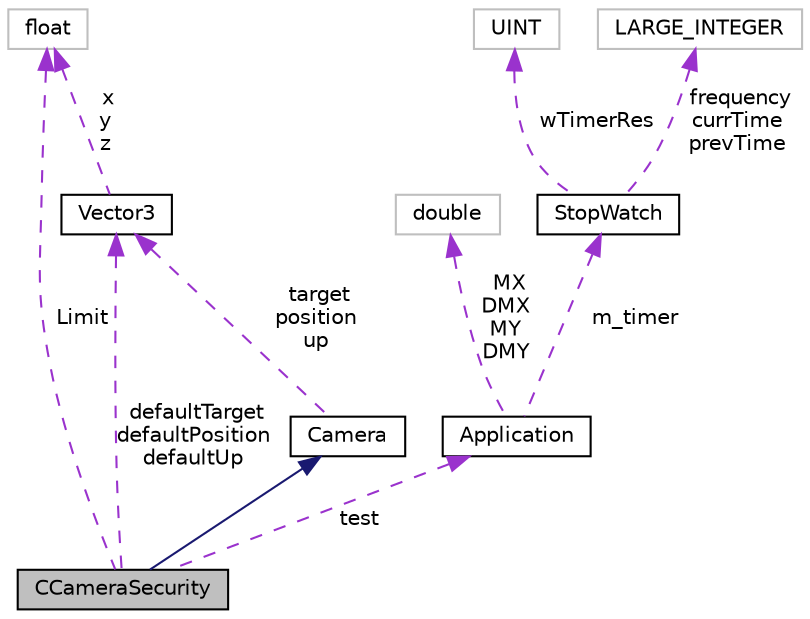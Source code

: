 digraph "CCameraSecurity"
{
  bgcolor="transparent";
  edge [fontname="Helvetica",fontsize="10",labelfontname="Helvetica",labelfontsize="10"];
  node [fontname="Helvetica",fontsize="10",shape=record];
  Node1 [label="CCameraSecurity",height=0.2,width=0.4,color="black", fillcolor="grey75", style="filled", fontcolor="black"];
  Node2 -> Node1 [dir="back",color="midnightblue",fontsize="10",style="solid",fontname="Helvetica"];
  Node2 [label="Camera",height=0.2,width=0.4,color="black",URL="$classCamera.html"];
  Node3 -> Node2 [dir="back",color="darkorchid3",fontsize="10",style="dashed",label=" target\nposition\nup" ,fontname="Helvetica"];
  Node3 [label="Vector3",height=0.2,width=0.4,color="black",URL="$structVector3.html",tooltip="Defines a 3D vector and its methods. "];
  Node4 -> Node3 [dir="back",color="darkorchid3",fontsize="10",style="dashed",label=" x\ny\nz" ,fontname="Helvetica"];
  Node4 [label="float",height=0.2,width=0.4,color="grey75"];
  Node4 -> Node1 [dir="back",color="darkorchid3",fontsize="10",style="dashed",label=" Limit" ,fontname="Helvetica"];
  Node5 -> Node1 [dir="back",color="darkorchid3",fontsize="10",style="dashed",label=" test" ,fontname="Helvetica"];
  Node5 [label="Application",height=0.2,width=0.4,color="black",URL="$classApplication.html"];
  Node6 -> Node5 [dir="back",color="darkorchid3",fontsize="10",style="dashed",label=" MX\nDMX\nMY\nDMY" ,fontname="Helvetica"];
  Node6 [label="double",height=0.2,width=0.4,color="grey75"];
  Node7 -> Node5 [dir="back",color="darkorchid3",fontsize="10",style="dashed",label=" m_timer" ,fontname="Helvetica"];
  Node7 [label="StopWatch",height=0.2,width=0.4,color="black",URL="$classStopWatch.html"];
  Node8 -> Node7 [dir="back",color="darkorchid3",fontsize="10",style="dashed",label=" wTimerRes" ,fontname="Helvetica"];
  Node8 [label="UINT",height=0.2,width=0.4,color="grey75"];
  Node9 -> Node7 [dir="back",color="darkorchid3",fontsize="10",style="dashed",label=" frequency\ncurrTime\nprevTime" ,fontname="Helvetica"];
  Node9 [label="LARGE_INTEGER",height=0.2,width=0.4,color="grey75"];
  Node3 -> Node1 [dir="back",color="darkorchid3",fontsize="10",style="dashed",label=" defaultTarget\ndefaultPosition\ndefaultUp" ,fontname="Helvetica"];
}
